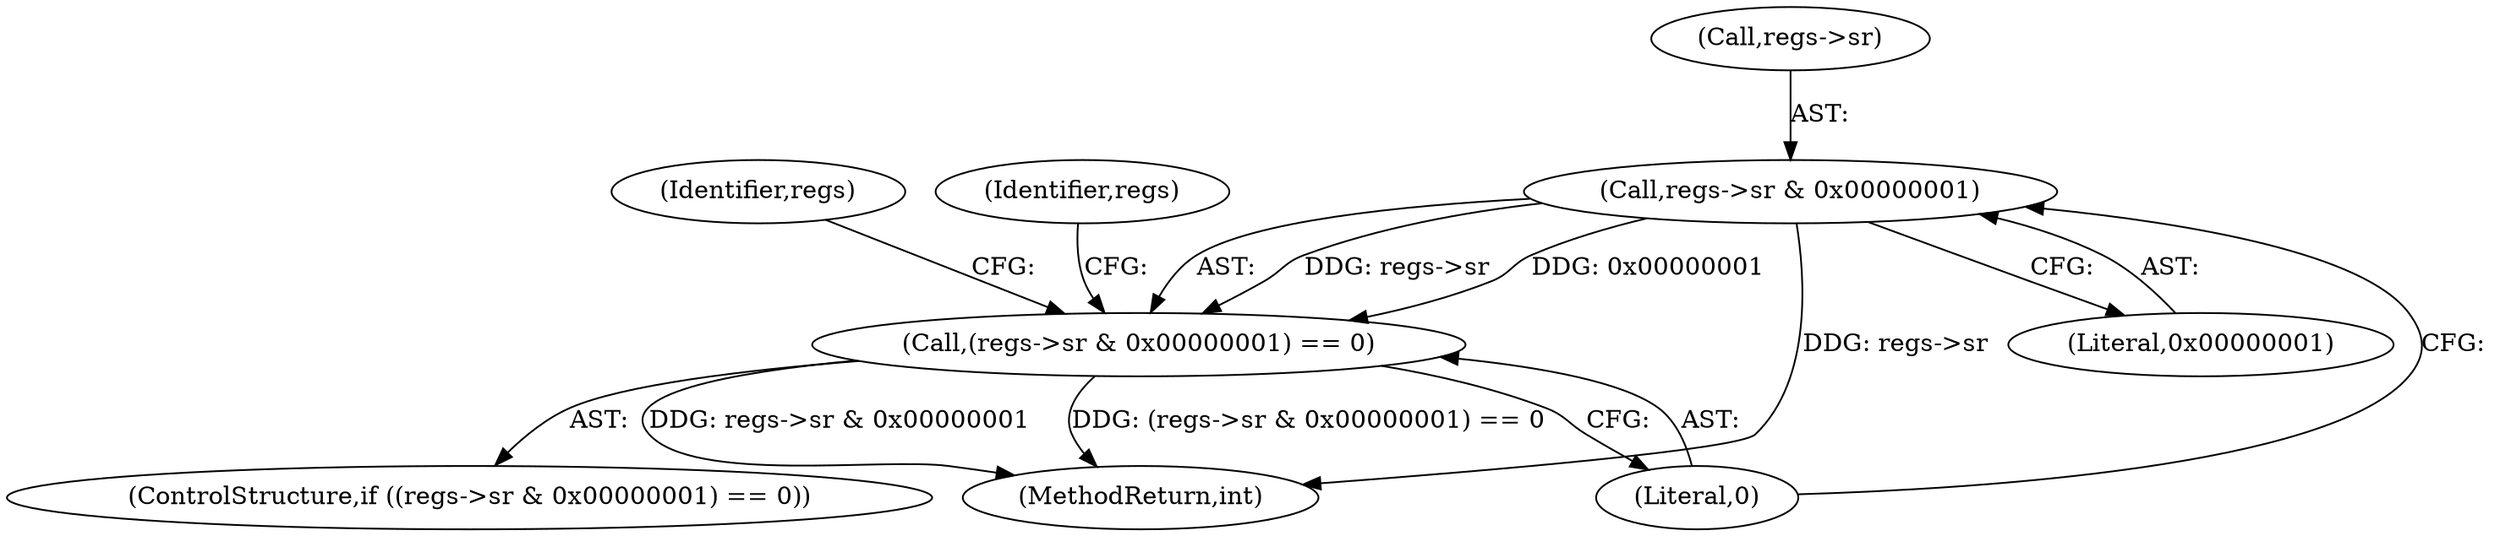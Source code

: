 digraph "0_linux_a8b0ca17b80e92faab46ee7179ba9e99ccb61233_23@pointer" {
"1000396" [label="(Call,regs->sr & 0x00000001)"];
"1000395" [label="(Call,(regs->sr & 0x00000001) == 0)"];
"1000396" [label="(Call,regs->sr & 0x00000001)"];
"1000483" [label="(MethodReturn,int)"];
"1000404" [label="(Identifier,regs)"];
"1000395" [label="(Call,(regs->sr & 0x00000001) == 0)"];
"1000394" [label="(ControlStructure,if ((regs->sr & 0x00000001) == 0))"];
"1000401" [label="(Literal,0)"];
"1000410" [label="(Identifier,regs)"];
"1000397" [label="(Call,regs->sr)"];
"1000400" [label="(Literal,0x00000001)"];
"1000396" -> "1000395"  [label="AST: "];
"1000396" -> "1000400"  [label="CFG: "];
"1000397" -> "1000396"  [label="AST: "];
"1000400" -> "1000396"  [label="AST: "];
"1000401" -> "1000396"  [label="CFG: "];
"1000396" -> "1000483"  [label="DDG: regs->sr"];
"1000396" -> "1000395"  [label="DDG: regs->sr"];
"1000396" -> "1000395"  [label="DDG: 0x00000001"];
"1000395" -> "1000394"  [label="AST: "];
"1000395" -> "1000401"  [label="CFG: "];
"1000401" -> "1000395"  [label="AST: "];
"1000404" -> "1000395"  [label="CFG: "];
"1000410" -> "1000395"  [label="CFG: "];
"1000395" -> "1000483"  [label="DDG: regs->sr & 0x00000001"];
"1000395" -> "1000483"  [label="DDG: (regs->sr & 0x00000001) == 0"];
}
